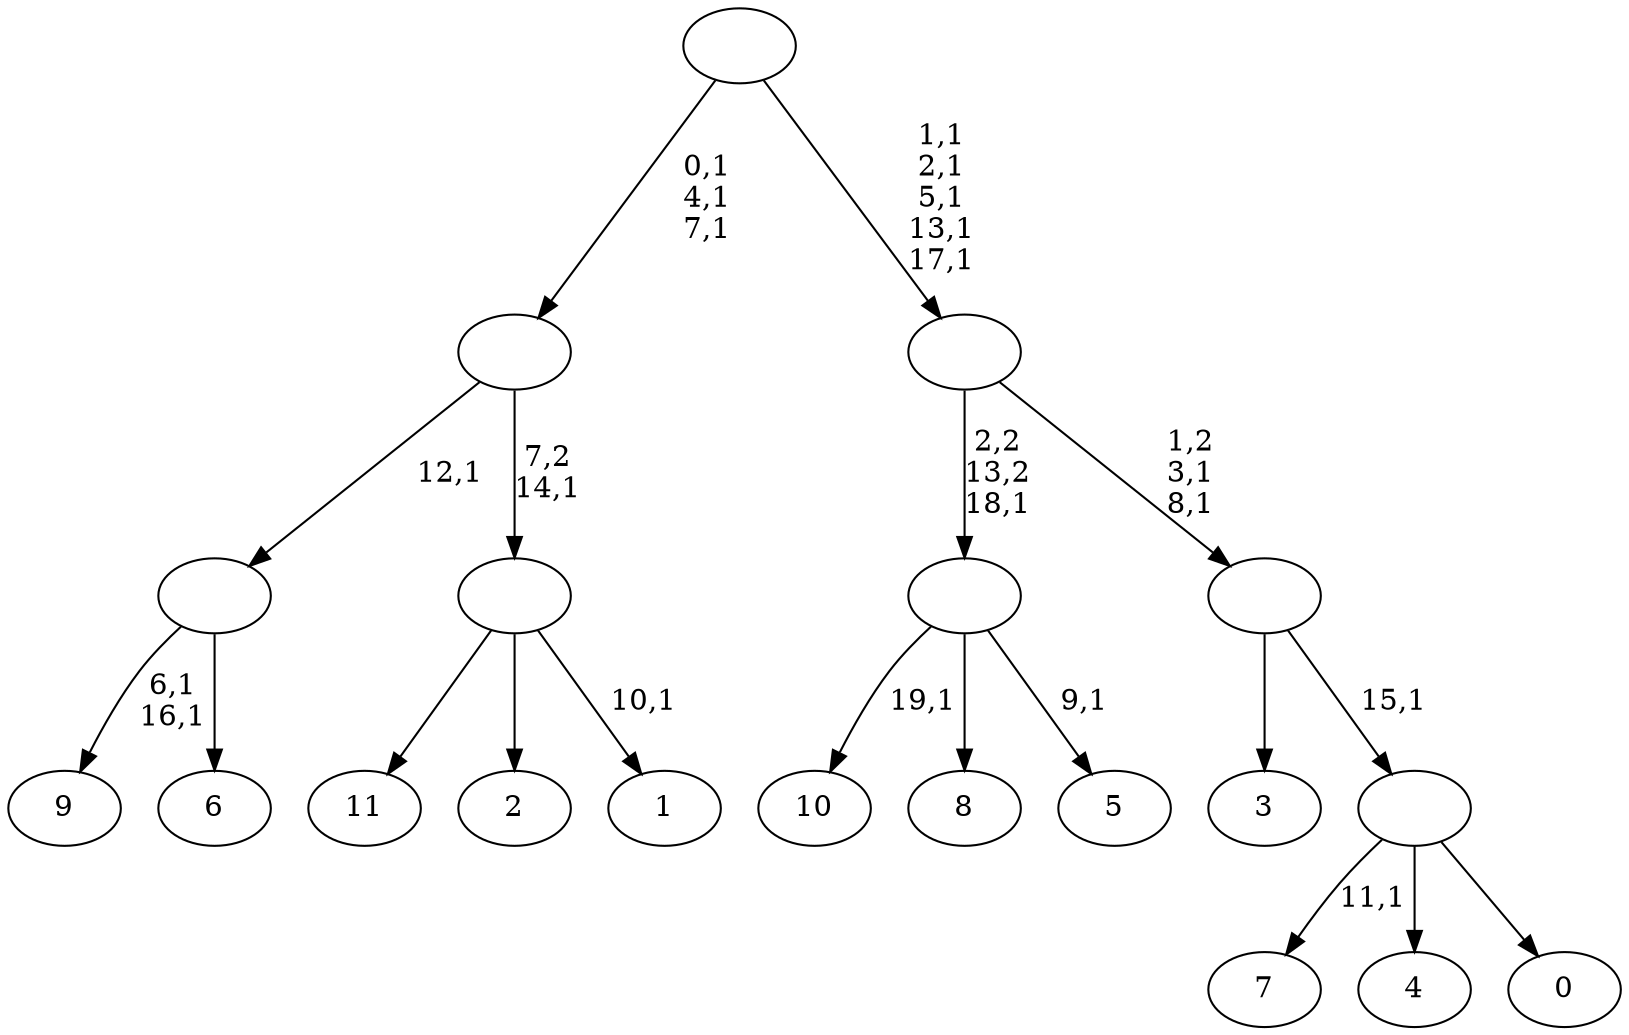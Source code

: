 digraph T {
	32 [label="11"]
	31 [label="10"]
	29 [label="9"]
	26 [label="8"]
	25 [label="7"]
	23 [label="6"]
	22 [label=""]
	21 [label="5"]
	19 [label=""]
	18 [label="4"]
	17 [label="3"]
	16 [label="2"]
	15 [label="1"]
	13 [label=""]
	12 [label=""]
	9 [label="0"]
	8 [label=""]
	7 [label=""]
	5 [label=""]
	0 [label=""]
	22 -> 29 [label="6,1\n16,1"]
	22 -> 23 [label=""]
	19 -> 21 [label="9,1"]
	19 -> 31 [label="19,1"]
	19 -> 26 [label=""]
	13 -> 15 [label="10,1"]
	13 -> 32 [label=""]
	13 -> 16 [label=""]
	12 -> 22 [label="12,1"]
	12 -> 13 [label="7,2\n14,1"]
	8 -> 25 [label="11,1"]
	8 -> 18 [label=""]
	8 -> 9 [label=""]
	7 -> 17 [label=""]
	7 -> 8 [label="15,1"]
	5 -> 7 [label="1,2\n3,1\n8,1"]
	5 -> 19 [label="2,2\n13,2\n18,1"]
	0 -> 5 [label="1,1\n2,1\n5,1\n13,1\n17,1"]
	0 -> 12 [label="0,1\n4,1\n7,1"]
}
